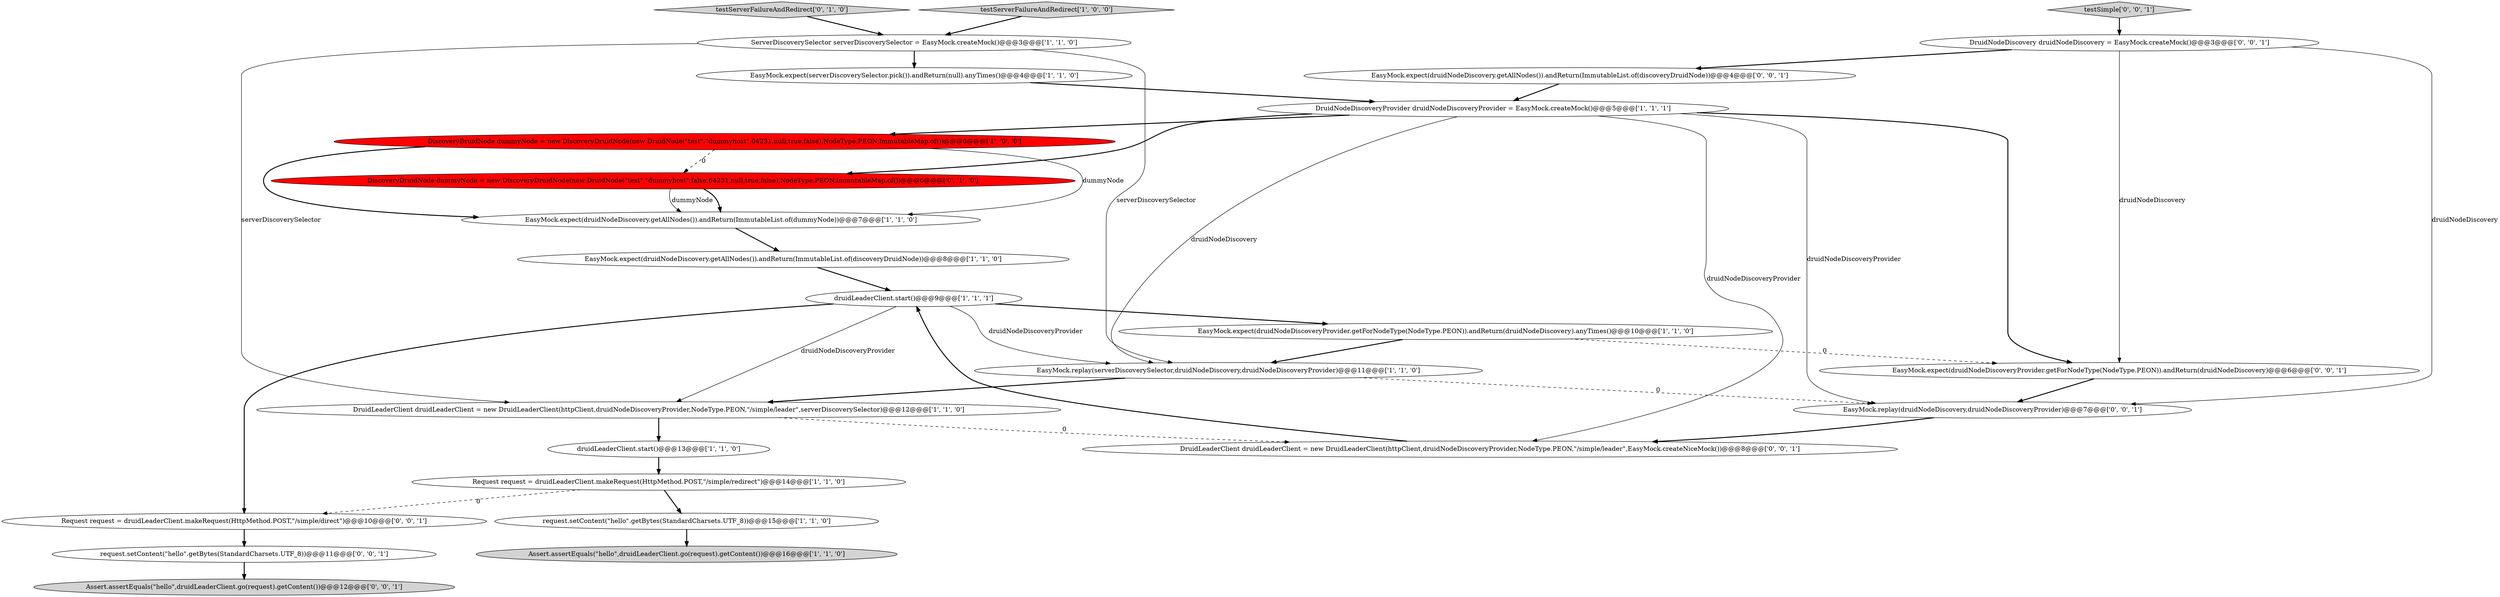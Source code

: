 digraph {
3 [style = filled, label = "druidLeaderClient.start()@@@13@@@['1', '1', '0']", fillcolor = white, shape = ellipse image = "AAA0AAABBB1BBB"];
13 [style = filled, label = "DiscoveryDruidNode dummyNode = new DiscoveryDruidNode(new DruidNode(\"test\",\"dummyhost\",64231,null,true,false),NodeType.PEON,ImmutableMap.of())@@@6@@@['1', '0', '0']", fillcolor = red, shape = ellipse image = "AAA1AAABBB1BBB"];
7 [style = filled, label = "testServerFailureAndRedirect['1', '0', '0']", fillcolor = lightgray, shape = diamond image = "AAA0AAABBB1BBB"];
0 [style = filled, label = "EasyMock.expect(druidNodeDiscoveryProvider.getForNodeType(NodeType.PEON)).andReturn(druidNodeDiscovery).anyTimes()@@@10@@@['1', '1', '0']", fillcolor = white, shape = ellipse image = "AAA0AAABBB1BBB"];
18 [style = filled, label = "EasyMock.replay(druidNodeDiscovery,druidNodeDiscoveryProvider)@@@7@@@['0', '0', '1']", fillcolor = white, shape = ellipse image = "AAA0AAABBB3BBB"];
15 [style = filled, label = "DiscoveryDruidNode dummyNode = new DiscoveryDruidNode(new DruidNode(\"test\",\"dummyhost\",false,64231,null,true,false),NodeType.PEON,ImmutableMap.of())@@@6@@@['0', '1', '0']", fillcolor = red, shape = ellipse image = "AAA1AAABBB2BBB"];
2 [style = filled, label = "EasyMock.replay(serverDiscoverySelector,druidNodeDiscovery,druidNodeDiscoveryProvider)@@@11@@@['1', '1', '0']", fillcolor = white, shape = ellipse image = "AAA0AAABBB1BBB"];
8 [style = filled, label = "Assert.assertEquals(\"hello\",druidLeaderClient.go(request).getContent())@@@16@@@['1', '1', '0']", fillcolor = lightgray, shape = ellipse image = "AAA0AAABBB1BBB"];
5 [style = filled, label = "EasyMock.expect(druidNodeDiscovery.getAllNodes()).andReturn(ImmutableList.of(dummyNode))@@@7@@@['1', '1', '0']", fillcolor = white, shape = ellipse image = "AAA0AAABBB1BBB"];
10 [style = filled, label = "DruidLeaderClient druidLeaderClient = new DruidLeaderClient(httpClient,druidNodeDiscoveryProvider,NodeType.PEON,\"/simple/leader\",serverDiscoverySelector)@@@12@@@['1', '1', '0']", fillcolor = white, shape = ellipse image = "AAA0AAABBB1BBB"];
6 [style = filled, label = "EasyMock.expect(druidNodeDiscovery.getAllNodes()).andReturn(ImmutableList.of(discoveryDruidNode))@@@8@@@['1', '1', '0']", fillcolor = white, shape = ellipse image = "AAA0AAABBB1BBB"];
4 [style = filled, label = "DruidNodeDiscoveryProvider druidNodeDiscoveryProvider = EasyMock.createMock()@@@5@@@['1', '1', '1']", fillcolor = white, shape = ellipse image = "AAA0AAABBB1BBB"];
23 [style = filled, label = "DruidLeaderClient druidLeaderClient = new DruidLeaderClient(httpClient,druidNodeDiscoveryProvider,NodeType.PEON,\"/simple/leader\",EasyMock.createNiceMock())@@@8@@@['0', '0', '1']", fillcolor = white, shape = ellipse image = "AAA0AAABBB3BBB"];
11 [style = filled, label = "druidLeaderClient.start()@@@9@@@['1', '1', '1']", fillcolor = white, shape = ellipse image = "AAA0AAABBB1BBB"];
19 [style = filled, label = "request.setContent(\"hello\".getBytes(StandardCharsets.UTF_8))@@@11@@@['0', '0', '1']", fillcolor = white, shape = ellipse image = "AAA0AAABBB3BBB"];
9 [style = filled, label = "EasyMock.expect(serverDiscoverySelector.pick()).andReturn(null).anyTimes()@@@4@@@['1', '1', '0']", fillcolor = white, shape = ellipse image = "AAA0AAABBB1BBB"];
25 [style = filled, label = "Assert.assertEquals(\"hello\",druidLeaderClient.go(request).getContent())@@@12@@@['0', '0', '1']", fillcolor = lightgray, shape = ellipse image = "AAA0AAABBB3BBB"];
24 [style = filled, label = "Request request = druidLeaderClient.makeRequest(HttpMethod.POST,\"/simple/direct\")@@@10@@@['0', '0', '1']", fillcolor = white, shape = ellipse image = "AAA0AAABBB3BBB"];
12 [style = filled, label = "request.setContent(\"hello\".getBytes(StandardCharsets.UTF_8))@@@15@@@['1', '1', '0']", fillcolor = white, shape = ellipse image = "AAA0AAABBB1BBB"];
16 [style = filled, label = "testServerFailureAndRedirect['0', '1', '0']", fillcolor = lightgray, shape = diamond image = "AAA0AAABBB2BBB"];
20 [style = filled, label = "testSimple['0', '0', '1']", fillcolor = lightgray, shape = diamond image = "AAA0AAABBB3BBB"];
22 [style = filled, label = "EasyMock.expect(druidNodeDiscovery.getAllNodes()).andReturn(ImmutableList.of(discoveryDruidNode))@@@4@@@['0', '0', '1']", fillcolor = white, shape = ellipse image = "AAA0AAABBB3BBB"];
14 [style = filled, label = "ServerDiscoverySelector serverDiscoverySelector = EasyMock.createMock()@@@3@@@['1', '1', '0']", fillcolor = white, shape = ellipse image = "AAA0AAABBB1BBB"];
1 [style = filled, label = "Request request = druidLeaderClient.makeRequest(HttpMethod.POST,\"/simple/redirect\")@@@14@@@['1', '1', '0']", fillcolor = white, shape = ellipse image = "AAA0AAABBB1BBB"];
17 [style = filled, label = "EasyMock.expect(druidNodeDiscoveryProvider.getForNodeType(NodeType.PEON)).andReturn(druidNodeDiscovery)@@@6@@@['0', '0', '1']", fillcolor = white, shape = ellipse image = "AAA0AAABBB3BBB"];
21 [style = filled, label = "DruidNodeDiscovery druidNodeDiscovery = EasyMock.createMock()@@@3@@@['0', '0', '1']", fillcolor = white, shape = ellipse image = "AAA0AAABBB3BBB"];
24->19 [style = bold, label=""];
4->17 [style = bold, label=""];
18->23 [style = bold, label=""];
3->1 [style = bold, label=""];
4->23 [style = solid, label="druidNodeDiscoveryProvider"];
9->4 [style = bold, label=""];
0->2 [style = bold, label=""];
4->13 [style = bold, label=""];
4->15 [style = bold, label=""];
10->3 [style = bold, label=""];
2->10 [style = bold, label=""];
11->24 [style = bold, label=""];
11->10 [style = solid, label="druidNodeDiscoveryProvider"];
13->15 [style = dashed, label="0"];
0->17 [style = dashed, label="0"];
15->5 [style = bold, label=""];
19->25 [style = bold, label=""];
22->4 [style = bold, label=""];
7->14 [style = bold, label=""];
20->21 [style = bold, label=""];
14->10 [style = solid, label="serverDiscoverySelector"];
4->2 [style = solid, label="druidNodeDiscovery"];
11->0 [style = bold, label=""];
13->5 [style = solid, label="dummyNode"];
14->2 [style = solid, label="serverDiscoverySelector"];
5->6 [style = bold, label=""];
21->22 [style = bold, label=""];
1->24 [style = dashed, label="0"];
12->8 [style = bold, label=""];
21->17 [style = solid, label="druidNodeDiscovery"];
6->11 [style = bold, label=""];
1->12 [style = bold, label=""];
13->5 [style = bold, label=""];
2->18 [style = dashed, label="0"];
16->14 [style = bold, label=""];
14->9 [style = bold, label=""];
11->2 [style = solid, label="druidNodeDiscoveryProvider"];
21->18 [style = solid, label="druidNodeDiscovery"];
23->11 [style = bold, label=""];
15->5 [style = solid, label="dummyNode"];
10->23 [style = dashed, label="0"];
17->18 [style = bold, label=""];
4->18 [style = solid, label="druidNodeDiscoveryProvider"];
}
